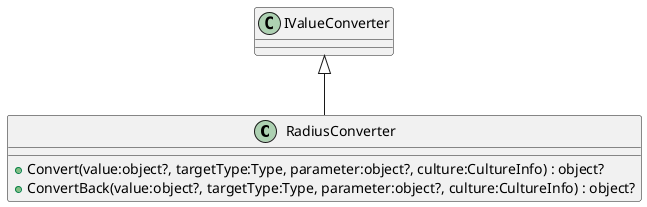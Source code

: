 @startuml
class RadiusConverter {
    + Convert(value:object?, targetType:Type, parameter:object?, culture:CultureInfo) : object?
    + ConvertBack(value:object?, targetType:Type, parameter:object?, culture:CultureInfo) : object?
}
IValueConverter <|-- RadiusConverter
@enduml
